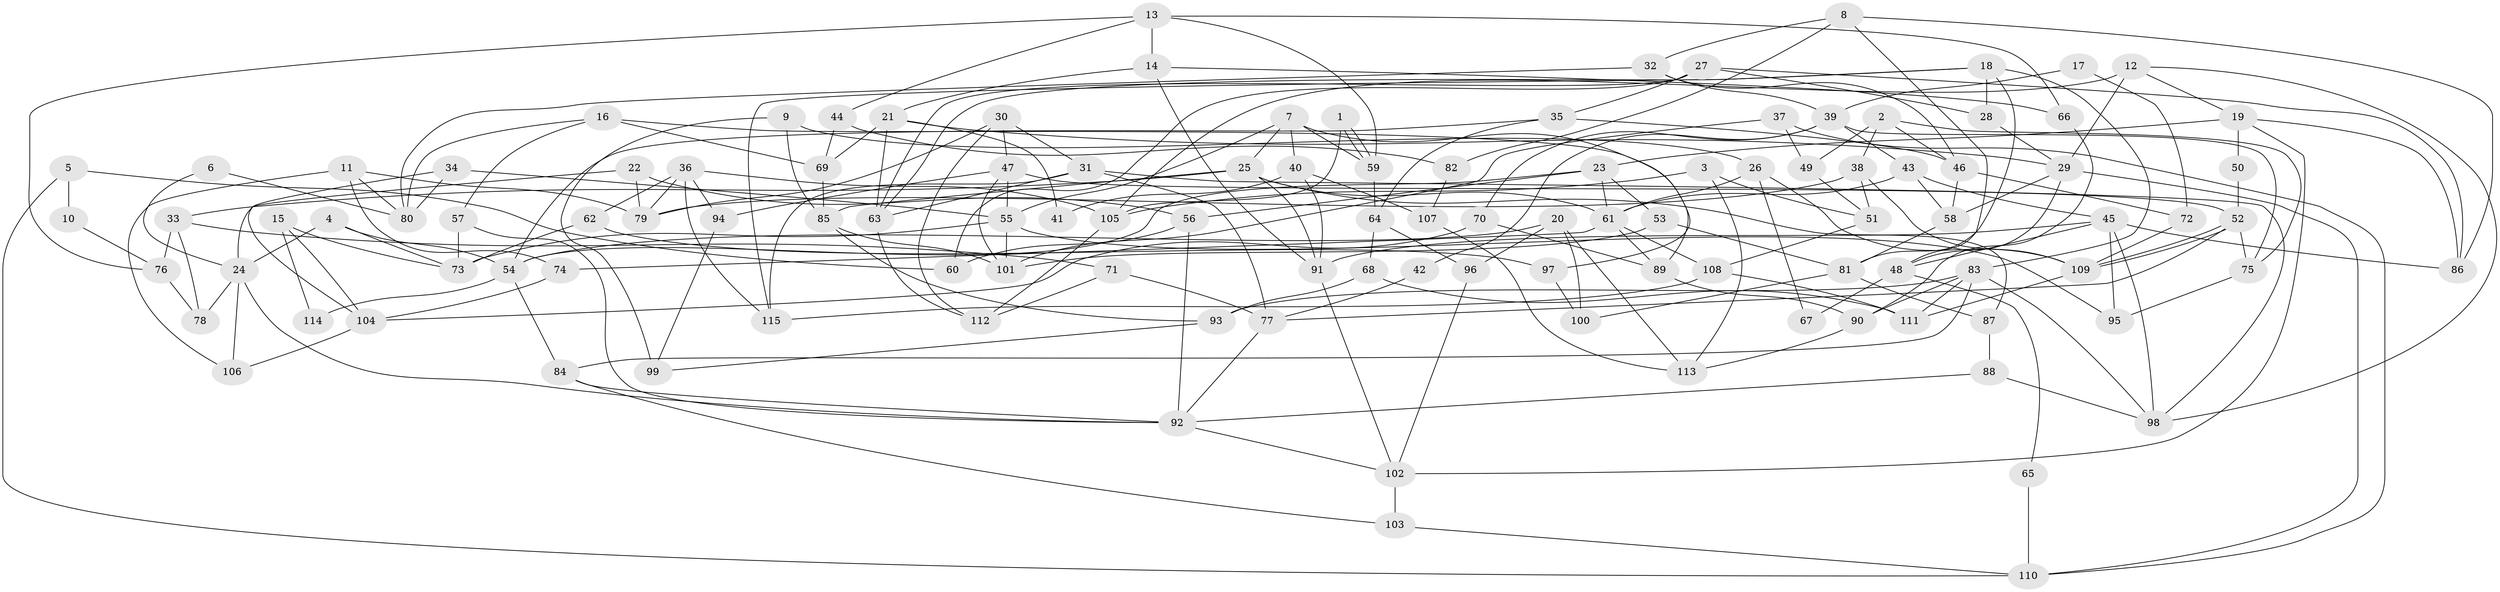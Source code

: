 // coarse degree distribution, {2: 0.08571428571428572, 5: 0.24285714285714285, 6: 0.14285714285714285, 3: 0.11428571428571428, 7: 0.11428571428571428, 4: 0.15714285714285714, 8: 0.1, 9: 0.04285714285714286}
// Generated by graph-tools (version 1.1) at 2025/23/03/03/25 07:23:58]
// undirected, 115 vertices, 230 edges
graph export_dot {
graph [start="1"]
  node [color=gray90,style=filled];
  1;
  2;
  3;
  4;
  5;
  6;
  7;
  8;
  9;
  10;
  11;
  12;
  13;
  14;
  15;
  16;
  17;
  18;
  19;
  20;
  21;
  22;
  23;
  24;
  25;
  26;
  27;
  28;
  29;
  30;
  31;
  32;
  33;
  34;
  35;
  36;
  37;
  38;
  39;
  40;
  41;
  42;
  43;
  44;
  45;
  46;
  47;
  48;
  49;
  50;
  51;
  52;
  53;
  54;
  55;
  56;
  57;
  58;
  59;
  60;
  61;
  62;
  63;
  64;
  65;
  66;
  67;
  68;
  69;
  70;
  71;
  72;
  73;
  74;
  75;
  76;
  77;
  78;
  79;
  80;
  81;
  82;
  83;
  84;
  85;
  86;
  87;
  88;
  89;
  90;
  91;
  92;
  93;
  94;
  95;
  96;
  97;
  98;
  99;
  100;
  101;
  102;
  103;
  104;
  105;
  106;
  107;
  108;
  109;
  110;
  111;
  112;
  113;
  114;
  115;
  1 -- 59;
  1 -- 59;
  1 -- 105;
  2 -- 38;
  2 -- 46;
  2 -- 49;
  2 -- 75;
  3 -- 51;
  3 -- 105;
  3 -- 113;
  4 -- 54;
  4 -- 73;
  4 -- 24;
  5 -- 110;
  5 -- 60;
  5 -- 10;
  6 -- 80;
  6 -- 24;
  7 -- 55;
  7 -- 25;
  7 -- 40;
  7 -- 59;
  7 -- 97;
  8 -- 48;
  8 -- 32;
  8 -- 82;
  8 -- 86;
  9 -- 85;
  9 -- 26;
  9 -- 99;
  10 -- 76;
  11 -- 80;
  11 -- 79;
  11 -- 74;
  11 -- 106;
  12 -- 19;
  12 -- 29;
  12 -- 98;
  12 -- 105;
  13 -- 59;
  13 -- 14;
  13 -- 44;
  13 -- 66;
  13 -- 76;
  14 -- 21;
  14 -- 66;
  14 -- 91;
  15 -- 104;
  15 -- 73;
  15 -- 114;
  16 -- 89;
  16 -- 69;
  16 -- 57;
  16 -- 80;
  17 -- 72;
  17 -- 39;
  18 -- 81;
  18 -- 63;
  18 -- 28;
  18 -- 83;
  18 -- 115;
  19 -- 86;
  19 -- 102;
  19 -- 23;
  19 -- 50;
  20 -- 54;
  20 -- 96;
  20 -- 100;
  20 -- 113;
  21 -- 63;
  21 -- 69;
  21 -- 29;
  21 -- 41;
  22 -- 24;
  22 -- 56;
  22 -- 79;
  23 -- 61;
  23 -- 53;
  23 -- 54;
  23 -- 56;
  24 -- 92;
  24 -- 78;
  24 -- 106;
  25 -- 91;
  25 -- 85;
  25 -- 33;
  25 -- 61;
  25 -- 87;
  26 -- 61;
  26 -- 109;
  26 -- 67;
  27 -- 86;
  27 -- 35;
  27 -- 28;
  27 -- 60;
  27 -- 63;
  28 -- 29;
  29 -- 48;
  29 -- 58;
  29 -- 110;
  30 -- 47;
  30 -- 31;
  30 -- 79;
  30 -- 112;
  31 -- 63;
  31 -- 98;
  31 -- 77;
  31 -- 115;
  32 -- 80;
  32 -- 39;
  32 -- 46;
  33 -- 76;
  33 -- 71;
  33 -- 78;
  34 -- 104;
  34 -- 55;
  34 -- 80;
  35 -- 46;
  35 -- 54;
  35 -- 64;
  36 -- 115;
  36 -- 79;
  36 -- 62;
  36 -- 94;
  36 -- 105;
  37 -- 110;
  37 -- 49;
  37 -- 101;
  38 -- 79;
  38 -- 109;
  38 -- 51;
  39 -- 75;
  39 -- 70;
  39 -- 42;
  39 -- 43;
  40 -- 91;
  40 -- 41;
  40 -- 107;
  42 -- 77;
  43 -- 45;
  43 -- 58;
  43 -- 61;
  44 -- 82;
  44 -- 69;
  45 -- 95;
  45 -- 98;
  45 -- 48;
  45 -- 86;
  45 -- 91;
  46 -- 58;
  46 -- 72;
  47 -- 52;
  47 -- 101;
  47 -- 55;
  47 -- 94;
  48 -- 65;
  48 -- 67;
  49 -- 51;
  50 -- 52;
  51 -- 108;
  52 -- 77;
  52 -- 109;
  52 -- 109;
  52 -- 75;
  53 -- 81;
  53 -- 101;
  54 -- 84;
  54 -- 114;
  55 -- 101;
  55 -- 73;
  55 -- 95;
  56 -- 92;
  56 -- 60;
  57 -- 92;
  57 -- 73;
  58 -- 81;
  59 -- 64;
  61 -- 74;
  61 -- 89;
  61 -- 108;
  62 -- 73;
  62 -- 97;
  63 -- 112;
  64 -- 68;
  64 -- 96;
  65 -- 110;
  66 -- 90;
  68 -- 111;
  68 -- 93;
  69 -- 85;
  70 -- 104;
  70 -- 89;
  71 -- 112;
  71 -- 77;
  72 -- 109;
  74 -- 104;
  75 -- 95;
  76 -- 78;
  77 -- 92;
  81 -- 100;
  81 -- 87;
  82 -- 107;
  83 -- 93;
  83 -- 84;
  83 -- 90;
  83 -- 98;
  83 -- 111;
  84 -- 92;
  84 -- 103;
  85 -- 93;
  85 -- 101;
  87 -- 88;
  88 -- 98;
  88 -- 92;
  89 -- 90;
  90 -- 113;
  91 -- 102;
  92 -- 102;
  93 -- 99;
  94 -- 99;
  96 -- 102;
  97 -- 100;
  102 -- 103;
  103 -- 110;
  104 -- 106;
  105 -- 112;
  107 -- 113;
  108 -- 115;
  108 -- 111;
  109 -- 111;
}
